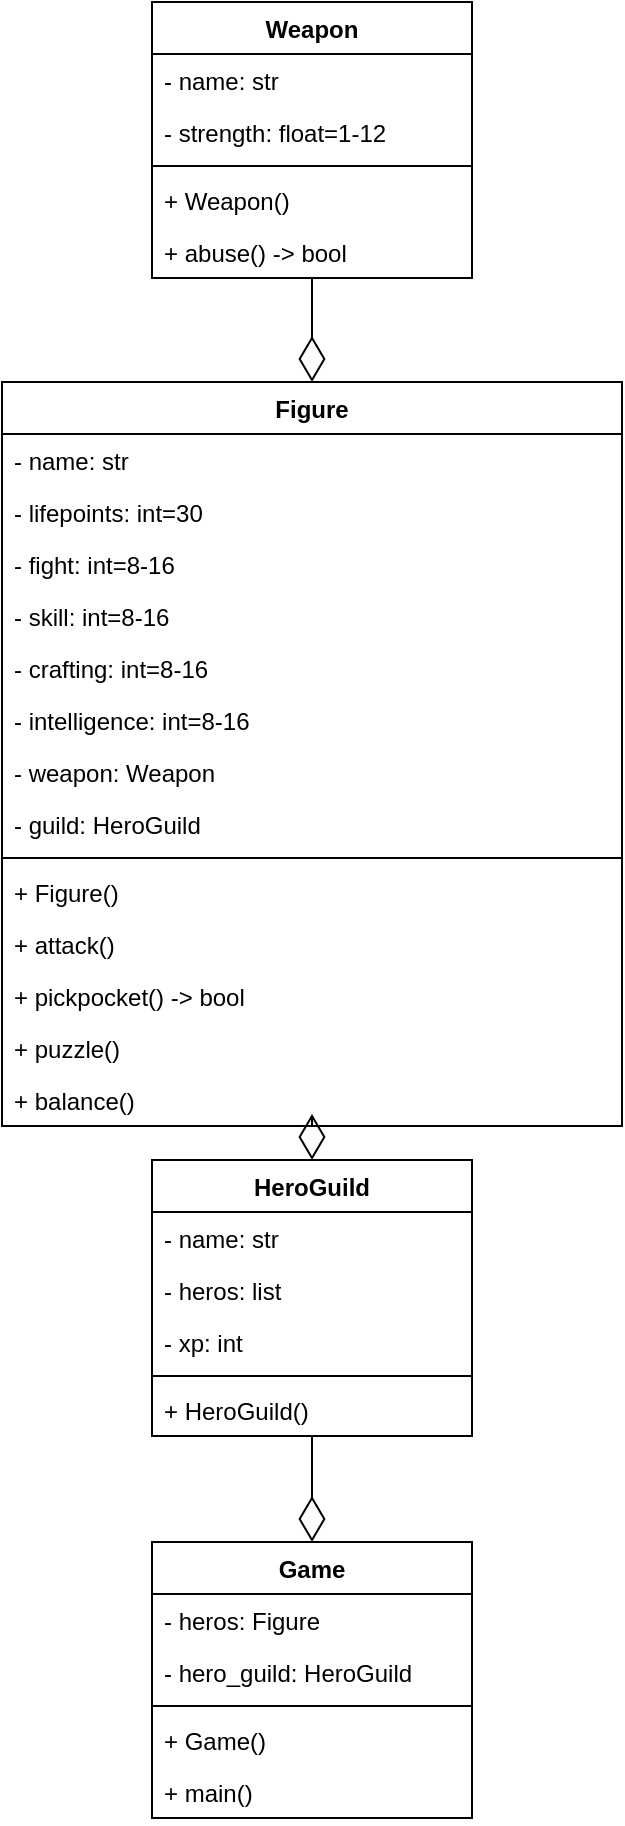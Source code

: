 <mxfile version="20.0.3" type="github">
  <diagram id="C5RBs43oDa-KdzZeNtuy" name="Page-1">
    <mxGraphModel dx="1024" dy="720" grid="1" gridSize="10" guides="1" tooltips="1" connect="1" arrows="1" fold="1" page="1" pageScale="1" pageWidth="827" pageHeight="1169" math="0" shadow="0">
      <root>
        <mxCell id="WIyWlLk6GJQsqaUBKTNV-0" />
        <mxCell id="WIyWlLk6GJQsqaUBKTNV-1" parent="WIyWlLk6GJQsqaUBKTNV-0" />
        <mxCell id="zB7IybjigIYkWdZnADIa-35" style="edgeStyle=orthogonalEdgeStyle;rounded=0;orthogonalLoop=1;jettySize=auto;html=1;exitX=0.5;exitY=1;exitDx=0;exitDy=0;entryX=0.5;entryY=0;entryDx=0;entryDy=0;endArrow=diamondThin;endFill=0;strokeWidth=1;endSize=20;" edge="1" parent="WIyWlLk6GJQsqaUBKTNV-1" source="zB7IybjigIYkWdZnADIa-0" target="zB7IybjigIYkWdZnADIa-25">
          <mxGeometry relative="1" as="geometry" />
        </mxCell>
        <mxCell id="zB7IybjigIYkWdZnADIa-0" value="Figure" style="swimlane;fontStyle=1;align=center;verticalAlign=top;childLayout=stackLayout;horizontal=1;startSize=26;horizontalStack=0;resizeParent=1;resizeParentMax=0;resizeLast=0;collapsible=1;marginBottom=0;" vertex="1" parent="WIyWlLk6GJQsqaUBKTNV-1">
          <mxGeometry x="220" y="220" width="310" height="372" as="geometry" />
        </mxCell>
        <mxCell id="zB7IybjigIYkWdZnADIa-1" value="- name: str" style="text;strokeColor=none;fillColor=none;align=left;verticalAlign=top;spacingLeft=4;spacingRight=4;overflow=hidden;rotatable=0;points=[[0,0.5],[1,0.5]];portConstraint=eastwest;" vertex="1" parent="zB7IybjigIYkWdZnADIa-0">
          <mxGeometry y="26" width="310" height="26" as="geometry" />
        </mxCell>
        <mxCell id="zB7IybjigIYkWdZnADIa-4" value="- lifepoints: int=30" style="text;strokeColor=none;fillColor=none;align=left;verticalAlign=top;spacingLeft=4;spacingRight=4;overflow=hidden;rotatable=0;points=[[0,0.5],[1,0.5]];portConstraint=eastwest;" vertex="1" parent="zB7IybjigIYkWdZnADIa-0">
          <mxGeometry y="52" width="310" height="26" as="geometry" />
        </mxCell>
        <mxCell id="zB7IybjigIYkWdZnADIa-5" value="- fight: int=8-16" style="text;strokeColor=none;fillColor=none;align=left;verticalAlign=top;spacingLeft=4;spacingRight=4;overflow=hidden;rotatable=0;points=[[0,0.5],[1,0.5]];portConstraint=eastwest;" vertex="1" parent="zB7IybjigIYkWdZnADIa-0">
          <mxGeometry y="78" width="310" height="26" as="geometry" />
        </mxCell>
        <mxCell id="zB7IybjigIYkWdZnADIa-6" value="- skill: int=8-16" style="text;strokeColor=none;fillColor=none;align=left;verticalAlign=top;spacingLeft=4;spacingRight=4;overflow=hidden;rotatable=0;points=[[0,0.5],[1,0.5]];portConstraint=eastwest;" vertex="1" parent="zB7IybjigIYkWdZnADIa-0">
          <mxGeometry y="104" width="310" height="26" as="geometry" />
        </mxCell>
        <mxCell id="zB7IybjigIYkWdZnADIa-7" value="- crafting: int=8-16" style="text;strokeColor=none;fillColor=none;align=left;verticalAlign=top;spacingLeft=4;spacingRight=4;overflow=hidden;rotatable=0;points=[[0,0.5],[1,0.5]];portConstraint=eastwest;" vertex="1" parent="zB7IybjigIYkWdZnADIa-0">
          <mxGeometry y="130" width="310" height="26" as="geometry" />
        </mxCell>
        <mxCell id="zB7IybjigIYkWdZnADIa-60" value="- intelligence: int=8-16" style="text;strokeColor=none;fillColor=none;align=left;verticalAlign=top;spacingLeft=4;spacingRight=4;overflow=hidden;rotatable=0;points=[[0,0.5],[1,0.5]];portConstraint=eastwest;" vertex="1" parent="zB7IybjigIYkWdZnADIa-0">
          <mxGeometry y="156" width="310" height="26" as="geometry" />
        </mxCell>
        <mxCell id="zB7IybjigIYkWdZnADIa-8" value="- weapon: Weapon" style="text;strokeColor=none;fillColor=none;align=left;verticalAlign=top;spacingLeft=4;spacingRight=4;overflow=hidden;rotatable=0;points=[[0,0.5],[1,0.5]];portConstraint=eastwest;" vertex="1" parent="zB7IybjigIYkWdZnADIa-0">
          <mxGeometry y="182" width="310" height="26" as="geometry" />
        </mxCell>
        <mxCell id="zB7IybjigIYkWdZnADIa-59" value="- guild: HeroGuild" style="text;strokeColor=none;fillColor=none;align=left;verticalAlign=top;spacingLeft=4;spacingRight=4;overflow=hidden;rotatable=0;points=[[0,0.5],[1,0.5]];portConstraint=eastwest;" vertex="1" parent="zB7IybjigIYkWdZnADIa-0">
          <mxGeometry y="208" width="310" height="26" as="geometry" />
        </mxCell>
        <mxCell id="zB7IybjigIYkWdZnADIa-2" value="" style="line;strokeWidth=1;fillColor=none;align=left;verticalAlign=middle;spacingTop=-1;spacingLeft=3;spacingRight=3;rotatable=0;labelPosition=right;points=[];portConstraint=eastwest;" vertex="1" parent="zB7IybjigIYkWdZnADIa-0">
          <mxGeometry y="234" width="310" height="8" as="geometry" />
        </mxCell>
        <mxCell id="zB7IybjigIYkWdZnADIa-3" value="+ Figure()" style="text;strokeColor=none;fillColor=none;align=left;verticalAlign=top;spacingLeft=4;spacingRight=4;overflow=hidden;rotatable=0;points=[[0,0.5],[1,0.5]];portConstraint=eastwest;" vertex="1" parent="zB7IybjigIYkWdZnADIa-0">
          <mxGeometry y="242" width="310" height="26" as="geometry" />
        </mxCell>
        <mxCell id="zB7IybjigIYkWdZnADIa-12" value="+ attack()" style="text;strokeColor=none;fillColor=none;align=left;verticalAlign=top;spacingLeft=4;spacingRight=4;overflow=hidden;rotatable=0;points=[[0,0.5],[1,0.5]];portConstraint=eastwest;" vertex="1" parent="zB7IybjigIYkWdZnADIa-0">
          <mxGeometry y="268" width="310" height="26" as="geometry" />
        </mxCell>
        <mxCell id="zB7IybjigIYkWdZnADIa-9" value="+ pickpocket() -&gt; bool" style="text;strokeColor=none;fillColor=none;align=left;verticalAlign=top;spacingLeft=4;spacingRight=4;overflow=hidden;rotatable=0;points=[[0,0.5],[1,0.5]];portConstraint=eastwest;" vertex="1" parent="zB7IybjigIYkWdZnADIa-0">
          <mxGeometry y="294" width="310" height="26" as="geometry" />
        </mxCell>
        <mxCell id="zB7IybjigIYkWdZnADIa-10" value="+ puzzle()" style="text;strokeColor=none;fillColor=none;align=left;verticalAlign=top;spacingLeft=4;spacingRight=4;overflow=hidden;rotatable=0;points=[[0,0.5],[1,0.5]];portConstraint=eastwest;" vertex="1" parent="zB7IybjigIYkWdZnADIa-0">
          <mxGeometry y="320" width="310" height="26" as="geometry" />
        </mxCell>
        <mxCell id="zB7IybjigIYkWdZnADIa-11" value="+ balance()" style="text;strokeColor=none;fillColor=none;align=left;verticalAlign=top;spacingLeft=4;spacingRight=4;overflow=hidden;rotatable=0;points=[[0,0.5],[1,0.5]];portConstraint=eastwest;" vertex="1" parent="zB7IybjigIYkWdZnADIa-0">
          <mxGeometry y="346" width="310" height="26" as="geometry" />
        </mxCell>
        <mxCell id="zB7IybjigIYkWdZnADIa-36" style="edgeStyle=orthogonalEdgeStyle;rounded=0;orthogonalLoop=1;jettySize=auto;html=1;exitX=0.5;exitY=1;exitDx=0;exitDy=0;entryX=0.5;entryY=0;entryDx=0;entryDy=0;endArrow=diamondThin;endFill=0;strokeWidth=1;endSize=20;" edge="1" parent="WIyWlLk6GJQsqaUBKTNV-1" source="zB7IybjigIYkWdZnADIa-13" target="zB7IybjigIYkWdZnADIa-0">
          <mxGeometry relative="1" as="geometry" />
        </mxCell>
        <mxCell id="zB7IybjigIYkWdZnADIa-13" value="Weapon" style="swimlane;fontStyle=1;align=center;verticalAlign=top;childLayout=stackLayout;horizontal=1;startSize=26;horizontalStack=0;resizeParent=1;resizeParentMax=0;resizeLast=0;collapsible=1;marginBottom=0;" vertex="1" parent="WIyWlLk6GJQsqaUBKTNV-1">
          <mxGeometry x="295" y="30" width="160" height="138" as="geometry" />
        </mxCell>
        <mxCell id="zB7IybjigIYkWdZnADIa-14" value="- name: str" style="text;strokeColor=none;fillColor=none;align=left;verticalAlign=top;spacingLeft=4;spacingRight=4;overflow=hidden;rotatable=0;points=[[0,0.5],[1,0.5]];portConstraint=eastwest;" vertex="1" parent="zB7IybjigIYkWdZnADIa-13">
          <mxGeometry y="26" width="160" height="26" as="geometry" />
        </mxCell>
        <mxCell id="zB7IybjigIYkWdZnADIa-17" value="- strength: float=1-12" style="text;strokeColor=none;fillColor=none;align=left;verticalAlign=top;spacingLeft=4;spacingRight=4;overflow=hidden;rotatable=0;points=[[0,0.5],[1,0.5]];portConstraint=eastwest;" vertex="1" parent="zB7IybjigIYkWdZnADIa-13">
          <mxGeometry y="52" width="160" height="26" as="geometry" />
        </mxCell>
        <mxCell id="zB7IybjigIYkWdZnADIa-15" value="" style="line;strokeWidth=1;fillColor=none;align=left;verticalAlign=middle;spacingTop=-1;spacingLeft=3;spacingRight=3;rotatable=0;labelPosition=right;points=[];portConstraint=eastwest;" vertex="1" parent="zB7IybjigIYkWdZnADIa-13">
          <mxGeometry y="78" width="160" height="8" as="geometry" />
        </mxCell>
        <mxCell id="zB7IybjigIYkWdZnADIa-16" value="+ Weapon()" style="text;strokeColor=none;fillColor=none;align=left;verticalAlign=top;spacingLeft=4;spacingRight=4;overflow=hidden;rotatable=0;points=[[0,0.5],[1,0.5]];portConstraint=eastwest;" vertex="1" parent="zB7IybjigIYkWdZnADIa-13">
          <mxGeometry y="86" width="160" height="26" as="geometry" />
        </mxCell>
        <mxCell id="zB7IybjigIYkWdZnADIa-18" value="+ abuse() -&gt; bool" style="text;strokeColor=none;fillColor=none;align=left;verticalAlign=top;spacingLeft=4;spacingRight=4;overflow=hidden;rotatable=0;points=[[0,0.5],[1,0.5]];portConstraint=eastwest;" vertex="1" parent="zB7IybjigIYkWdZnADIa-13">
          <mxGeometry y="112" width="160" height="26" as="geometry" />
        </mxCell>
        <mxCell id="zB7IybjigIYkWdZnADIa-19" value="Game" style="swimlane;fontStyle=1;align=center;verticalAlign=top;childLayout=stackLayout;horizontal=1;startSize=26;horizontalStack=0;resizeParent=1;resizeParentMax=0;resizeLast=0;collapsible=1;marginBottom=0;" vertex="1" parent="WIyWlLk6GJQsqaUBKTNV-1">
          <mxGeometry x="295" y="800" width="160" height="138" as="geometry" />
        </mxCell>
        <mxCell id="zB7IybjigIYkWdZnADIa-20" value="- heros: Figure" style="text;strokeColor=none;fillColor=none;align=left;verticalAlign=top;spacingLeft=4;spacingRight=4;overflow=hidden;rotatable=0;points=[[0,0.5],[1,0.5]];portConstraint=eastwest;" vertex="1" parent="zB7IybjigIYkWdZnADIa-19">
          <mxGeometry y="26" width="160" height="26" as="geometry" />
        </mxCell>
        <mxCell id="zB7IybjigIYkWdZnADIa-24" value="- hero_guild: HeroGuild" style="text;strokeColor=none;fillColor=none;align=left;verticalAlign=top;spacingLeft=4;spacingRight=4;overflow=hidden;rotatable=0;points=[[0,0.5],[1,0.5]];portConstraint=eastwest;" vertex="1" parent="zB7IybjigIYkWdZnADIa-19">
          <mxGeometry y="52" width="160" height="26" as="geometry" />
        </mxCell>
        <mxCell id="zB7IybjigIYkWdZnADIa-21" value="" style="line;strokeWidth=1;fillColor=none;align=left;verticalAlign=middle;spacingTop=-1;spacingLeft=3;spacingRight=3;rotatable=0;labelPosition=right;points=[];portConstraint=eastwest;" vertex="1" parent="zB7IybjigIYkWdZnADIa-19">
          <mxGeometry y="78" width="160" height="8" as="geometry" />
        </mxCell>
        <mxCell id="zB7IybjigIYkWdZnADIa-22" value="+ Game()" style="text;strokeColor=none;fillColor=none;align=left;verticalAlign=top;spacingLeft=4;spacingRight=4;overflow=hidden;rotatable=0;points=[[0,0.5],[1,0.5]];portConstraint=eastwest;" vertex="1" parent="zB7IybjigIYkWdZnADIa-19">
          <mxGeometry y="86" width="160" height="26" as="geometry" />
        </mxCell>
        <mxCell id="zB7IybjigIYkWdZnADIa-23" value="+ main()" style="text;strokeColor=none;fillColor=none;align=left;verticalAlign=top;spacingLeft=4;spacingRight=4;overflow=hidden;rotatable=0;points=[[0,0.5],[1,0.5]];portConstraint=eastwest;" vertex="1" parent="zB7IybjigIYkWdZnADIa-19">
          <mxGeometry y="112" width="160" height="26" as="geometry" />
        </mxCell>
        <mxCell id="zB7IybjigIYkWdZnADIa-34" style="edgeStyle=orthogonalEdgeStyle;rounded=0;orthogonalLoop=1;jettySize=auto;html=1;exitX=0.5;exitY=1;exitDx=0;exitDy=0;entryX=0.5;entryY=0;entryDx=0;entryDy=0;endArrow=diamondThin;endFill=0;strokeWidth=1;jumpSize=18;strokeColor=default;arcSize=20;endSize=20;" edge="1" parent="WIyWlLk6GJQsqaUBKTNV-1" source="zB7IybjigIYkWdZnADIa-25" target="zB7IybjigIYkWdZnADIa-19">
          <mxGeometry relative="1" as="geometry" />
        </mxCell>
        <mxCell id="zB7IybjigIYkWdZnADIa-25" value="HeroGuild" style="swimlane;fontStyle=1;align=center;verticalAlign=top;childLayout=stackLayout;horizontal=1;startSize=26;horizontalStack=0;resizeParent=1;resizeParentMax=0;resizeLast=0;collapsible=1;marginBottom=0;" vertex="1" parent="WIyWlLk6GJQsqaUBKTNV-1">
          <mxGeometry x="295" y="609" width="160" height="138" as="geometry" />
        </mxCell>
        <mxCell id="zB7IybjigIYkWdZnADIa-26" value="- name: str&#xa;" style="text;strokeColor=none;fillColor=none;align=left;verticalAlign=top;spacingLeft=4;spacingRight=4;overflow=hidden;rotatable=0;points=[[0,0.5],[1,0.5]];portConstraint=eastwest;" vertex="1" parent="zB7IybjigIYkWdZnADIa-25">
          <mxGeometry y="26" width="160" height="26" as="geometry" />
        </mxCell>
        <mxCell id="zB7IybjigIYkWdZnADIa-29" value="- heros: list" style="text;strokeColor=none;fillColor=none;align=left;verticalAlign=top;spacingLeft=4;spacingRight=4;overflow=hidden;rotatable=0;points=[[0,0.5],[1,0.5]];portConstraint=eastwest;" vertex="1" parent="zB7IybjigIYkWdZnADIa-25">
          <mxGeometry y="52" width="160" height="26" as="geometry" />
        </mxCell>
        <mxCell id="zB7IybjigIYkWdZnADIa-58" value="- xp: int" style="text;strokeColor=none;fillColor=none;align=left;verticalAlign=top;spacingLeft=4;spacingRight=4;overflow=hidden;rotatable=0;points=[[0,0.5],[1,0.5]];portConstraint=eastwest;" vertex="1" parent="zB7IybjigIYkWdZnADIa-25">
          <mxGeometry y="78" width="160" height="26" as="geometry" />
        </mxCell>
        <mxCell id="zB7IybjigIYkWdZnADIa-27" value="" style="line;strokeWidth=1;fillColor=none;align=left;verticalAlign=middle;spacingTop=-1;spacingLeft=3;spacingRight=3;rotatable=0;labelPosition=right;points=[];portConstraint=eastwest;" vertex="1" parent="zB7IybjigIYkWdZnADIa-25">
          <mxGeometry y="104" width="160" height="8" as="geometry" />
        </mxCell>
        <mxCell id="zB7IybjigIYkWdZnADIa-28" value="+ HeroGuild()" style="text;strokeColor=none;fillColor=none;align=left;verticalAlign=top;spacingLeft=4;spacingRight=4;overflow=hidden;rotatable=0;points=[[0,0.5],[1,0.5]];portConstraint=eastwest;" vertex="1" parent="zB7IybjigIYkWdZnADIa-25">
          <mxGeometry y="112" width="160" height="26" as="geometry" />
        </mxCell>
      </root>
    </mxGraphModel>
  </diagram>
</mxfile>
